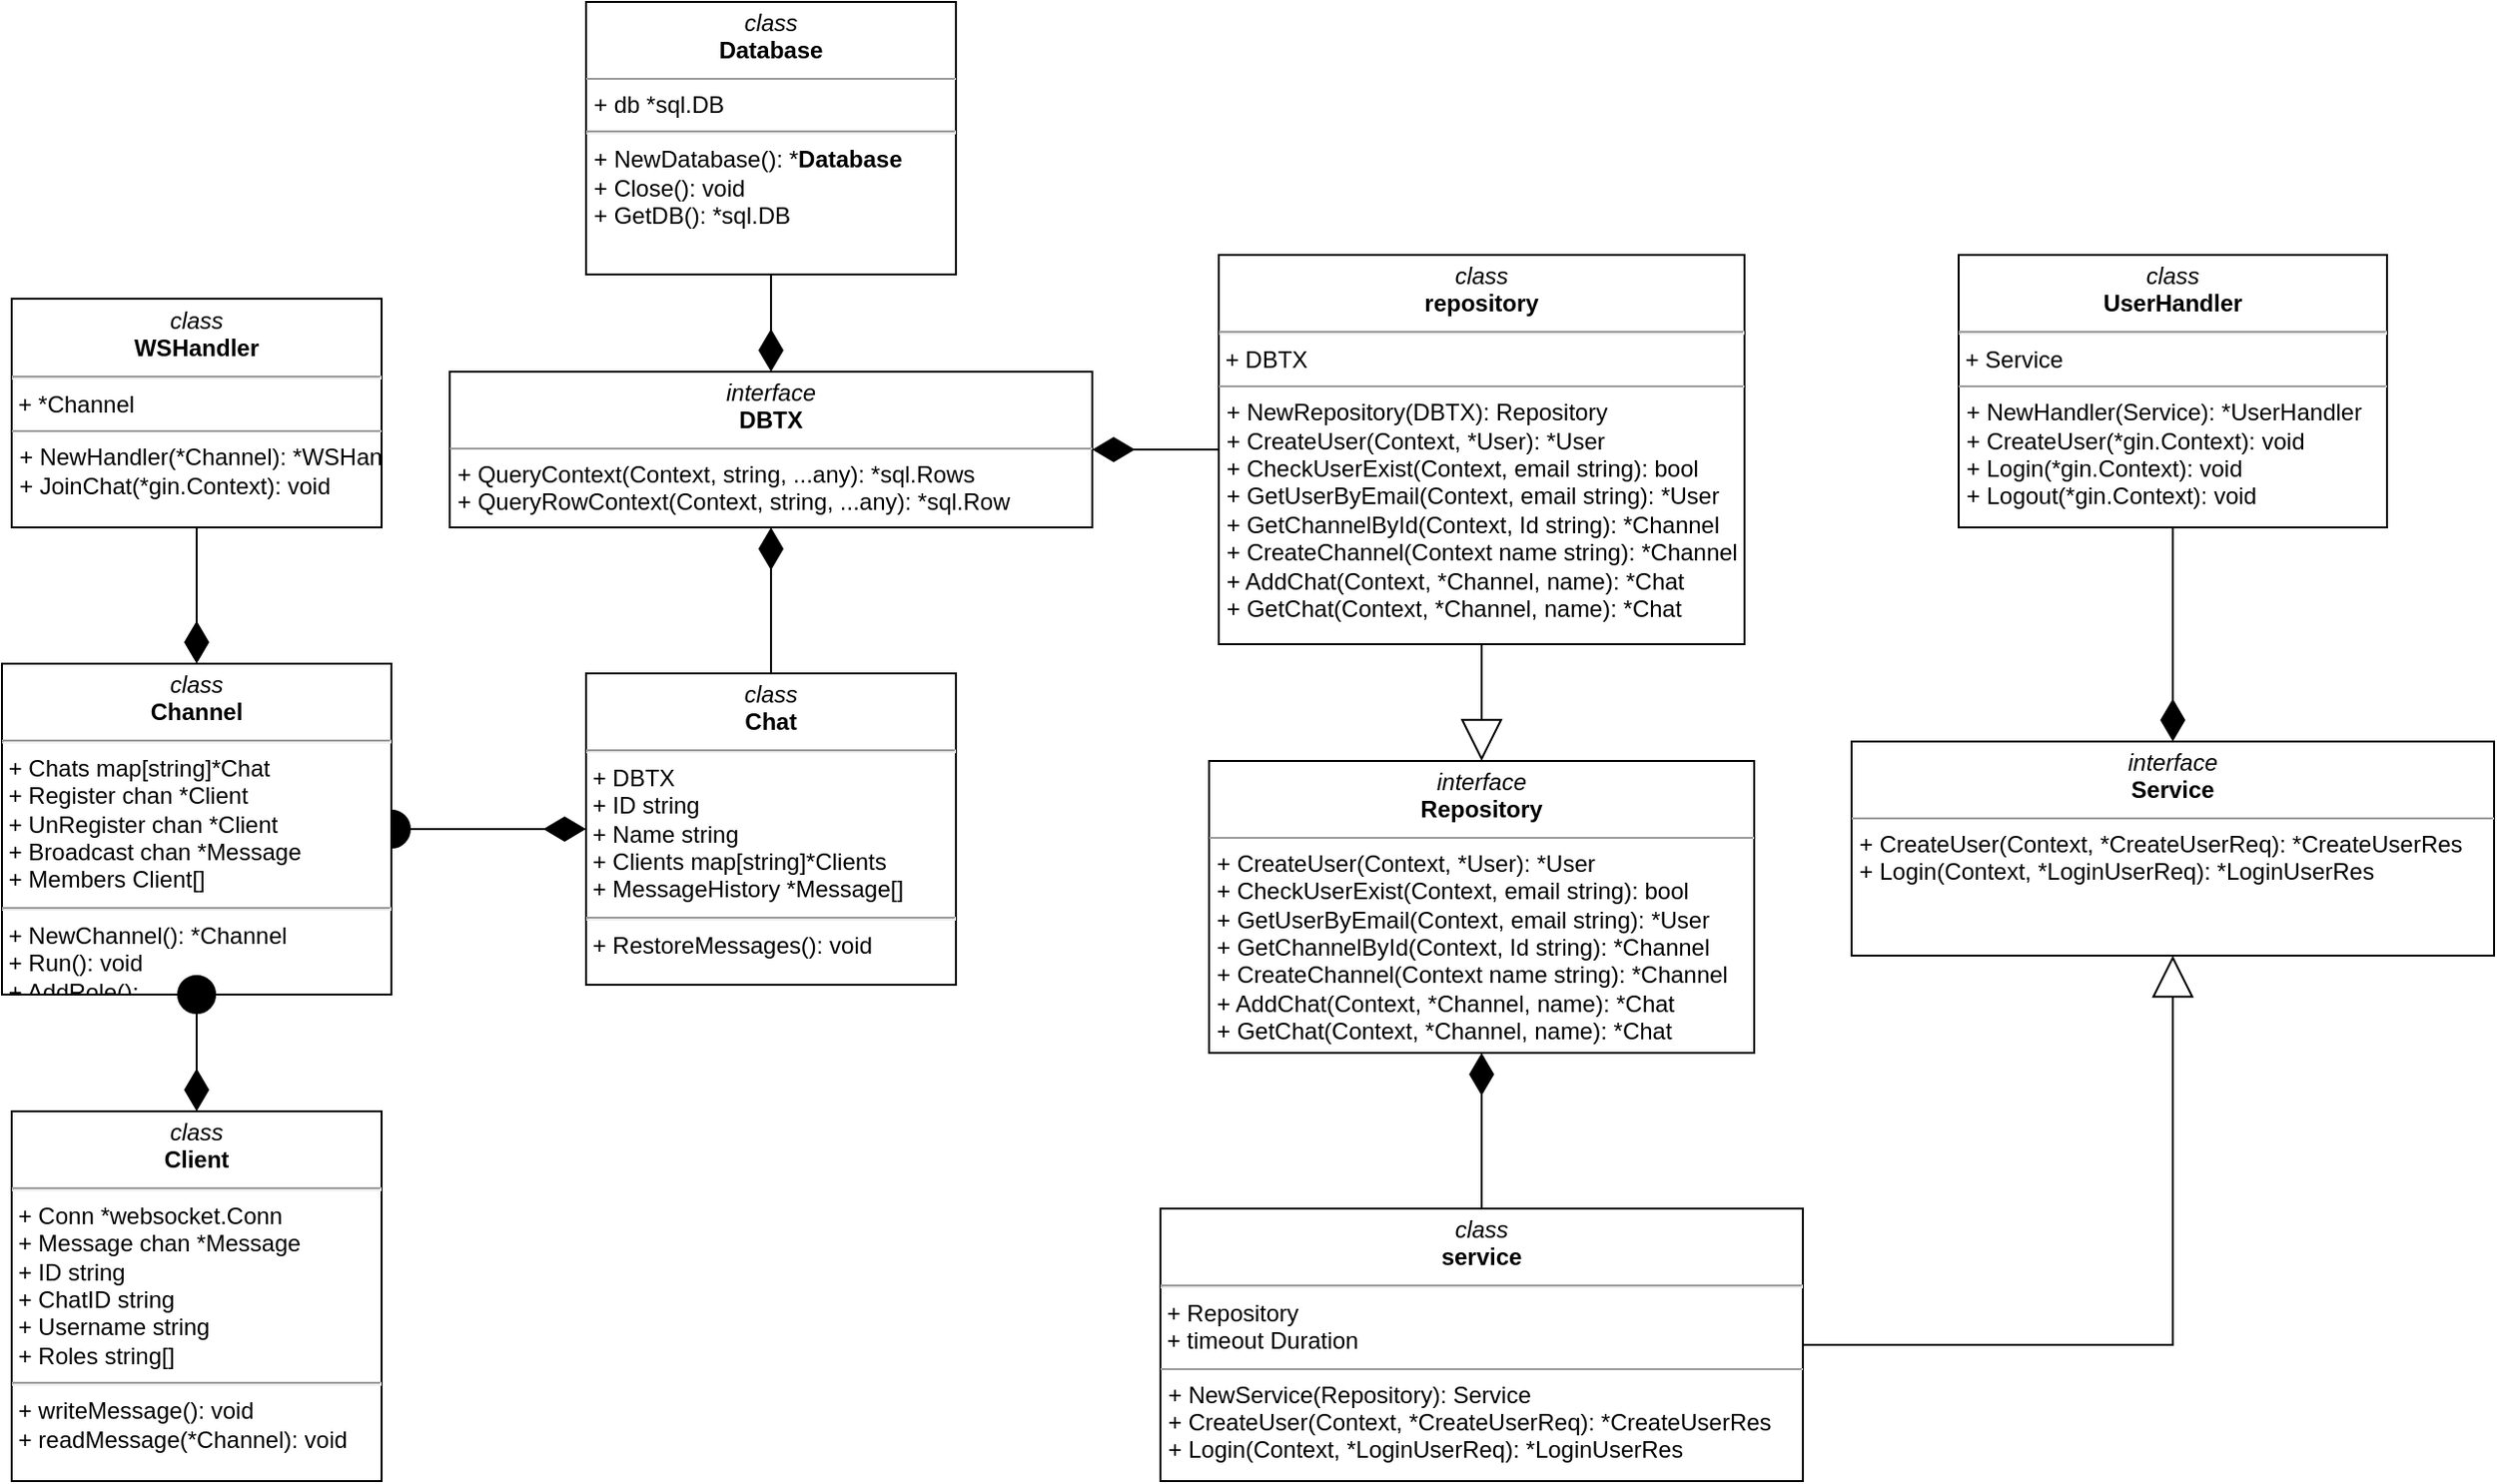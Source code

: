 <mxfile version="23.1.7" type="device">
  <diagram name="Page-1" id="c4acf3e9-155e-7222-9cf6-157b1a14988f">
    <mxGraphModel dx="1782" dy="1289" grid="1" gridSize="10" guides="1" tooltips="1" connect="1" arrows="1" fold="1" page="1" pageScale="1" pageWidth="850" pageHeight="1100" background="none" math="0" shadow="0">
      <root>
        <mxCell id="0" />
        <mxCell id="1" parent="0" />
        <mxCell id="aPGqOwhahftCBwhNRiks-26" style="edgeStyle=orthogonalEdgeStyle;rounded=0;orthogonalLoop=1;jettySize=auto;html=1;endArrow=diamondThin;endFill=1;endSize=19;" parent="1" source="5d2195bd80daf111-18" target="aPGqOwhahftCBwhNRiks-5" edge="1">
          <mxGeometry relative="1" as="geometry" />
        </mxCell>
        <mxCell id="5d2195bd80daf111-18" value="&lt;p style=&quot;margin:0px;margin-top:4px;text-align:center;&quot;&gt;&lt;i&gt;class&lt;/i&gt;&lt;br&gt;&lt;b&gt;Database&lt;/b&gt;&lt;/p&gt;&lt;hr size=&quot;1&quot;&gt;&lt;p style=&quot;margin:0px;margin-left:4px;&quot;&gt;&lt;/p&gt;&lt;p style=&quot;margin:0px;margin-left:4px;&quot;&gt;+ db *sql.DB&lt;br&gt;&lt;/p&gt;&lt;hr&gt;&lt;p style=&quot;margin:0px;margin-left:4px;&quot;&gt;+ NewDatabase(): *&lt;b style=&quot;border-color: var(--border-color); text-align: center;&quot;&gt;Database&lt;/b&gt;&lt;br&gt;+ Close(): void&lt;/p&gt;&lt;p style=&quot;margin:0px;margin-left:4px;&quot;&gt;+ GetDB(): *sql.DB&lt;/p&gt;" style="verticalAlign=top;align=left;overflow=fill;fontSize=12;fontFamily=Helvetica;html=1;rounded=0;shadow=0;comic=0;labelBackgroundColor=none;strokeWidth=1" parent="1" vertex="1">
          <mxGeometry x="-80" y="20" width="190" height="140" as="geometry" />
        </mxCell>
        <mxCell id="aPGqOwhahftCBwhNRiks-1" value="&lt;p style=&quot;margin:0px;margin-top:4px;text-align:center;&quot;&gt;&lt;i&gt;interface&lt;/i&gt;&lt;br&gt;&lt;b&gt;Repository&lt;/b&gt;&lt;/p&gt;&lt;hr size=&quot;1&quot;&gt;&lt;p style=&quot;margin:0px;margin-left:4px;&quot;&gt;&lt;/p&gt;&lt;p style=&quot;margin:0px;margin-left:4px;&quot;&gt;&lt;span style=&quot;background-color: initial;&quot;&gt;+ CreateUser(Context, *User): *User&lt;/span&gt;&lt;br&gt;&lt;/p&gt;&lt;p style=&quot;margin:0px;margin-left:4px;&quot;&gt;+ CheckUserExist(Context, email string): bool&amp;nbsp;&lt;/p&gt;&lt;p style=&quot;margin:0px;margin-left:4px;&quot;&gt;+ GetUserByEmail(Context, email string): *User&lt;/p&gt;&lt;p style=&quot;margin:0px;margin-left:4px;&quot;&gt;+ GetChannelById(Context, Id string): *Channel&lt;/p&gt;&lt;p style=&quot;margin:0px;margin-left:4px;&quot;&gt;+ CreateChannel(Context name string): *Channel&lt;/p&gt;&lt;p style=&quot;margin:0px;margin-left:4px;&quot;&gt;+ AddChat(Context, *Channel, name): *Chat&lt;/p&gt;&lt;p style=&quot;margin:0px;margin-left:4px;&quot;&gt;+ GetChat(Context, *Channel, name): *Chat&lt;/p&gt;&lt;p style=&quot;margin:0px;margin-left:4px;&quot;&gt;&lt;br&gt;&lt;/p&gt;" style="verticalAlign=top;align=left;overflow=fill;fontSize=12;fontFamily=Helvetica;html=1;rounded=0;shadow=0;comic=0;labelBackgroundColor=none;strokeWidth=1" parent="1" vertex="1">
          <mxGeometry x="240" y="410" width="280" height="150" as="geometry" />
        </mxCell>
        <mxCell id="aPGqOwhahftCBwhNRiks-2" value="&lt;p style=&quot;margin:0px;margin-top:4px;text-align:center;&quot;&gt;&lt;i&gt;interface&lt;/i&gt;&lt;br&gt;&lt;b&gt;Service&lt;/b&gt;&lt;/p&gt;&lt;hr size=&quot;1&quot;&gt;&lt;p style=&quot;margin:0px;margin-left:4px;&quot;&gt;&lt;/p&gt;&lt;p style=&quot;margin:0px;margin-left:4px;&quot;&gt;&lt;span style=&quot;background-color: initial;&quot;&gt;+ CreateUser(Context, *CreateUserReq): *CreateUserRes&lt;/span&gt;&lt;br&gt;&lt;/p&gt;&lt;p style=&quot;margin:0px;margin-left:4px;&quot;&gt;+ Login(Context, *LoginUserReq): *LoginUserRes&amp;nbsp;&lt;br&gt;&lt;/p&gt;&lt;p style=&quot;margin:0px;margin-left:4px;&quot;&gt;&lt;br&gt;&lt;/p&gt;" style="verticalAlign=top;align=left;overflow=fill;fontSize=12;fontFamily=Helvetica;html=1;rounded=0;shadow=0;comic=0;labelBackgroundColor=none;strokeWidth=1" parent="1" vertex="1">
          <mxGeometry x="570" y="400" width="330" height="110" as="geometry" />
        </mxCell>
        <mxCell id="aPGqOwhahftCBwhNRiks-25" style="edgeStyle=orthogonalEdgeStyle;rounded=0;orthogonalLoop=1;jettySize=auto;html=1;endArrow=diamondThin;endFill=1;endSize=19;" parent="1" source="aPGqOwhahftCBwhNRiks-3" target="aPGqOwhahftCBwhNRiks-2" edge="1">
          <mxGeometry relative="1" as="geometry" />
        </mxCell>
        <mxCell id="aPGqOwhahftCBwhNRiks-3" value="&lt;p style=&quot;margin:0px;margin-top:4px;text-align:center;&quot;&gt;&lt;i&gt;class&lt;/i&gt;&lt;br&gt;&lt;b&gt;UserHandler&lt;/b&gt;&lt;/p&gt;&lt;hr&gt;&amp;nbsp;+ Service&lt;hr size=&quot;1&quot;&gt;&lt;p style=&quot;margin:0px;margin-left:4px;&quot;&gt;&lt;/p&gt;&lt;p style=&quot;margin:0px;margin-left:4px;&quot;&gt;&lt;/p&gt;&lt;p style=&quot;margin:0px;margin-left:4px;&quot;&gt;+ NewHandler(Service): *UserHandler&lt;br&gt;+ CreateUser(*gin.Context): void&lt;/p&gt;&lt;p style=&quot;margin:0px;margin-left:4px;&quot;&gt;+ Login(*gin.Context): void&lt;/p&gt;&lt;p style=&quot;margin:0px;margin-left:4px;&quot;&gt;+ Logout(*gin.Context): void&lt;/p&gt;" style="verticalAlign=top;align=left;overflow=fill;fontSize=12;fontFamily=Helvetica;html=1;rounded=0;shadow=0;comic=0;labelBackgroundColor=none;strokeWidth=1" parent="1" vertex="1">
          <mxGeometry x="625" y="150" width="220" height="140" as="geometry" />
        </mxCell>
        <mxCell id="aPGqOwhahftCBwhNRiks-6" style="edgeStyle=orthogonalEdgeStyle;rounded=0;orthogonalLoop=1;jettySize=auto;html=1;endArrow=block;endFill=0;endSize=19;" parent="1" source="aPGqOwhahftCBwhNRiks-4" target="aPGqOwhahftCBwhNRiks-1" edge="1">
          <mxGeometry relative="1" as="geometry" />
        </mxCell>
        <mxCell id="aPGqOwhahftCBwhNRiks-24" style="edgeStyle=orthogonalEdgeStyle;rounded=0;orthogonalLoop=1;jettySize=auto;html=1;endArrow=diamondThin;endFill=1;endSize=19;" parent="1" source="aPGqOwhahftCBwhNRiks-4" target="aPGqOwhahftCBwhNRiks-5" edge="1">
          <mxGeometry relative="1" as="geometry" />
        </mxCell>
        <mxCell id="aPGqOwhahftCBwhNRiks-4" value="&lt;p style=&quot;margin:0px;margin-top:4px;text-align:center;&quot;&gt;&lt;i&gt;class&lt;/i&gt;&lt;br&gt;&lt;b&gt;repository&lt;/b&gt;&lt;/p&gt;&lt;hr&gt;&amp;nbsp;+ DBTX&lt;hr size=&quot;1&quot;&gt;&lt;p style=&quot;margin:0px;margin-left:4px;&quot;&gt;&lt;/p&gt;&lt;p style=&quot;margin:0px;margin-left:4px;&quot;&gt;&lt;/p&gt;&lt;p style=&quot;margin:0px;margin-left:4px;&quot;&gt;+ NewRepository(DBTX): Repository&lt;br&gt;+ CreateUser(Context, *User): *User&lt;/p&gt;&lt;p style=&quot;margin:0px;margin-left:4px;&quot;&gt;+ CheckUserExist(Context, email string): bool&lt;/p&gt;&lt;p style=&quot;margin:0px;margin-left:4px;&quot;&gt;+&amp;nbsp;GetUserByEmail&lt;span style=&quot;background-color: initial;&quot;&gt;(Context, email string): *User&lt;/span&gt;&lt;/p&gt;&lt;p style=&quot;margin:0px;margin-left:4px;&quot;&gt;&lt;span style=&quot;background-color: initial;&quot;&gt;+ GetChannelById(Context, Id string): *Channel&lt;/span&gt;&lt;br&gt;&lt;/p&gt;&lt;p style=&quot;border-color: var(--border-color); margin: 0px 0px 0px 4px;&quot;&gt;+ CreateChannel(Context name string): *Channel&lt;/p&gt;&lt;p style=&quot;border-color: var(--border-color); margin: 0px 0px 0px 4px;&quot;&gt;+ AddChat(Context, *Channel, name): *Chat&lt;/p&gt;&lt;p style=&quot;border-color: var(--border-color); margin: 0px 0px 0px 4px;&quot;&gt;+ GetChat(Context, *Channel, name): *Chat&lt;/p&gt;" style="verticalAlign=top;align=left;overflow=fill;fontSize=12;fontFamily=Helvetica;html=1;rounded=0;shadow=0;comic=0;labelBackgroundColor=none;strokeWidth=1" parent="1" vertex="1">
          <mxGeometry x="245" y="150" width="270" height="200" as="geometry" />
        </mxCell>
        <mxCell id="aPGqOwhahftCBwhNRiks-5" value="&lt;p style=&quot;margin:0px;margin-top:4px;text-align:center;&quot;&gt;&lt;i&gt;interface&lt;/i&gt;&lt;br&gt;&lt;b&gt;DBTX&lt;/b&gt;&lt;/p&gt;&lt;hr size=&quot;1&quot;&gt;&lt;p style=&quot;margin:0px;margin-left:4px;&quot;&gt;&lt;/p&gt;&lt;p style=&quot;margin:0px;margin-left:4px;&quot;&gt;&lt;span style=&quot;background-color: initial;&quot;&gt;+ QueryContext(Context, string, ...any): *sql.Rows&lt;/span&gt;&lt;br&gt;&lt;/p&gt;&lt;p style=&quot;margin:0px;margin-left:4px;&quot;&gt;+ QueryRowContext(Context, string, ...any): *sql.Row&amp;nbsp;&lt;br&gt;&lt;/p&gt;&lt;p style=&quot;margin:0px;margin-left:4px;&quot;&gt;&lt;br&gt;&lt;/p&gt;" style="verticalAlign=top;align=left;overflow=fill;fontSize=12;fontFamily=Helvetica;html=1;rounded=0;shadow=0;comic=0;labelBackgroundColor=none;strokeWidth=1" parent="1" vertex="1">
          <mxGeometry x="-150" y="210" width="330" height="80" as="geometry" />
        </mxCell>
        <mxCell id="aPGqOwhahftCBwhNRiks-8" style="edgeStyle=orthogonalEdgeStyle;rounded=0;orthogonalLoop=1;jettySize=auto;html=1;endArrow=block;endFill=0;endSize=19;" parent="1" source="aPGqOwhahftCBwhNRiks-7" target="aPGqOwhahftCBwhNRiks-2" edge="1">
          <mxGeometry relative="1" as="geometry" />
        </mxCell>
        <mxCell id="aPGqOwhahftCBwhNRiks-23" style="edgeStyle=orthogonalEdgeStyle;rounded=0;orthogonalLoop=1;jettySize=auto;html=1;endArrow=diamondThin;endFill=1;endSize=19;" parent="1" source="aPGqOwhahftCBwhNRiks-7" target="aPGqOwhahftCBwhNRiks-1" edge="1">
          <mxGeometry relative="1" as="geometry" />
        </mxCell>
        <mxCell id="aPGqOwhahftCBwhNRiks-7" value="&lt;p style=&quot;margin:0px;margin-top:4px;text-align:center;&quot;&gt;&lt;i&gt;class&lt;/i&gt;&lt;br&gt;&lt;b&gt;service&lt;/b&gt;&lt;/p&gt;&lt;hr&gt;&amp;nbsp;+ Repository&lt;br&gt;&amp;nbsp;+ timeout Duration&lt;br&gt;&lt;hr size=&quot;1&quot;&gt;&lt;p style=&quot;margin:0px;margin-left:4px;&quot;&gt;&lt;/p&gt;&lt;p style=&quot;margin:0px;margin-left:4px;&quot;&gt;&lt;/p&gt;&lt;p style=&quot;margin:0px;margin-left:4px;&quot;&gt;+ NewService(Repository): Service&lt;br&gt;+ CreateUser(Context, *CreateUserReq): *CreateUserRes&lt;/p&gt;&lt;p style=&quot;margin:0px;margin-left:4px;&quot;&gt;+ Login(Context, *LoginUserReq): *LoginUserRes&lt;/p&gt;" style="verticalAlign=top;align=left;overflow=fill;fontSize=12;fontFamily=Helvetica;html=1;rounded=0;shadow=0;comic=0;labelBackgroundColor=none;strokeWidth=1" parent="1" vertex="1">
          <mxGeometry x="215" y="640" width="330" height="140" as="geometry" />
        </mxCell>
        <mxCell id="aPGqOwhahftCBwhNRiks-14" value="&lt;p style=&quot;margin:0px;margin-top:4px;text-align:center;&quot;&gt;&lt;i&gt;class&lt;/i&gt;&lt;br&gt;&lt;b&gt;Client&lt;/b&gt;&lt;/p&gt;&lt;hr&gt;&amp;nbsp;+ Conn *websocket.Conn&lt;br&gt;&amp;nbsp;+ Message chan *Message&lt;br&gt;&amp;nbsp;+ ID string&lt;br&gt;&amp;nbsp;+ ChatID string&lt;br&gt;&amp;nbsp;+ Username string&lt;br&gt;&amp;nbsp;+ Roles string[]&lt;br&gt;&lt;hr&gt;&amp;nbsp;+ writeMessage(): void&lt;br&gt;&amp;nbsp;+ readMessage(*Channel): void" style="verticalAlign=top;align=left;overflow=fill;fontSize=12;fontFamily=Helvetica;html=1;rounded=0;shadow=0;comic=0;labelBackgroundColor=none;strokeWidth=1" parent="1" vertex="1">
          <mxGeometry x="-375" y="590" width="190" height="190" as="geometry" />
        </mxCell>
        <mxCell id="aPGqOwhahftCBwhNRiks-28" style="edgeStyle=orthogonalEdgeStyle;rounded=0;orthogonalLoop=1;jettySize=auto;html=1;endArrow=diamondThin;endFill=1;endSize=19;" parent="1" source="aPGqOwhahftCBwhNRiks-17" target="aPGqOwhahftCBwhNRiks-5" edge="1">
          <mxGeometry relative="1" as="geometry" />
        </mxCell>
        <mxCell id="aPGqOwhahftCBwhNRiks-17" value="&lt;p style=&quot;margin:0px;margin-top:4px;text-align:center;&quot;&gt;&lt;i&gt;class&lt;/i&gt;&lt;br&gt;&lt;b&gt;Chat&lt;/b&gt;&lt;/p&gt;&lt;hr&gt;&amp;nbsp;+ DBTX&lt;br&gt;&amp;nbsp;+ ID string&lt;br&gt;&amp;nbsp;+ Name string&lt;br&gt;&amp;nbsp;+ Clients map[string]*Clients&amp;nbsp;&lt;br&gt;&amp;nbsp;+ MessageHistory *Message[]&lt;br&gt;&lt;hr&gt;&amp;nbsp;+ RestoreMessages(): void" style="verticalAlign=top;align=left;overflow=fill;fontSize=12;fontFamily=Helvetica;html=1;rounded=0;shadow=0;comic=0;labelBackgroundColor=none;strokeWidth=1" parent="1" vertex="1">
          <mxGeometry x="-80" y="365" width="190" height="160" as="geometry" />
        </mxCell>
        <mxCell id="aPGqOwhahftCBwhNRiks-29" style="edgeStyle=orthogonalEdgeStyle;rounded=0;orthogonalLoop=1;jettySize=auto;html=1;endArrow=diamondThin;endFill=1;endSize=19;startArrow=oval;startFill=1;startSize=19;" parent="1" source="aPGqOwhahftCBwhNRiks-18" target="aPGqOwhahftCBwhNRiks-17" edge="1">
          <mxGeometry relative="1" as="geometry" />
        </mxCell>
        <mxCell id="aPGqOwhahftCBwhNRiks-18" value="&lt;p style=&quot;margin:0px;margin-top:4px;text-align:center;&quot;&gt;&lt;i&gt;class&lt;/i&gt;&lt;br&gt;&lt;b&gt;Channel&lt;/b&gt;&lt;/p&gt;&lt;hr&gt;&amp;nbsp;+ Chats map[string]*Chat&lt;br&gt;&amp;nbsp;+ Register chan *Client&lt;br&gt;&amp;nbsp;+ UnRegister chan *Client&lt;br&gt;&amp;nbsp;+ Broadcast chan *Message&lt;br&gt;&amp;nbsp;+ Members Client[]&lt;br&gt;&lt;hr&gt;&amp;nbsp;+ NewChannel(): *Channel&lt;br&gt;&amp;nbsp;+ Run(): void&lt;br&gt;&amp;nbsp;+ AddRole():" style="verticalAlign=top;align=left;overflow=fill;fontSize=12;fontFamily=Helvetica;html=1;rounded=0;shadow=0;comic=0;labelBackgroundColor=none;strokeWidth=1" parent="1" vertex="1">
          <mxGeometry x="-380" y="360" width="200" height="170" as="geometry" />
        </mxCell>
        <mxCell id="aPGqOwhahftCBwhNRiks-32" style="edgeStyle=orthogonalEdgeStyle;rounded=0;orthogonalLoop=1;jettySize=auto;html=1;endArrow=diamondThin;endFill=1;endSize=19;" parent="1" source="aPGqOwhahftCBwhNRiks-19" target="aPGqOwhahftCBwhNRiks-18" edge="1">
          <mxGeometry relative="1" as="geometry" />
        </mxCell>
        <mxCell id="aPGqOwhahftCBwhNRiks-19" value="&lt;p style=&quot;margin:0px;margin-top:4px;text-align:center;&quot;&gt;&lt;i&gt;class&lt;/i&gt;&lt;br&gt;&lt;b&gt;WSHandler&lt;/b&gt;&lt;/p&gt;&lt;hr&gt;&amp;nbsp;+ *Channel&lt;hr size=&quot;1&quot;&gt;&lt;p style=&quot;margin:0px;margin-left:4px;&quot;&gt;&lt;/p&gt;&lt;p style=&quot;margin:0px;margin-left:4px;&quot;&gt;&lt;/p&gt;&lt;p style=&quot;margin:0px;margin-left:4px;&quot;&gt;+ NewHandler(*Channel): *WSHandler&lt;br&gt;&lt;span style=&quot;background-color: initial;&quot;&gt;+ JoinChat(*gin.Context): void&lt;/span&gt;&lt;/p&gt;" style="verticalAlign=top;align=left;overflow=fill;fontSize=12;fontFamily=Helvetica;html=1;rounded=0;shadow=0;comic=0;labelBackgroundColor=none;strokeWidth=1" parent="1" vertex="1">
          <mxGeometry x="-375" y="172.5" width="190" height="117.5" as="geometry" />
        </mxCell>
        <mxCell id="aPGqOwhahftCBwhNRiks-31" style="edgeStyle=orthogonalEdgeStyle;rounded=0;orthogonalLoop=1;jettySize=auto;html=1;endArrow=diamondThin;endFill=1;endSize=19;startArrow=oval;startFill=1;startSize=19;" parent="1" source="aPGqOwhahftCBwhNRiks-18" target="aPGqOwhahftCBwhNRiks-14" edge="1">
          <mxGeometry relative="1" as="geometry">
            <mxPoint x="-220" y="465" as="sourcePoint" />
            <mxPoint x="-40" y="615" as="targetPoint" />
          </mxGeometry>
        </mxCell>
      </root>
    </mxGraphModel>
  </diagram>
</mxfile>
